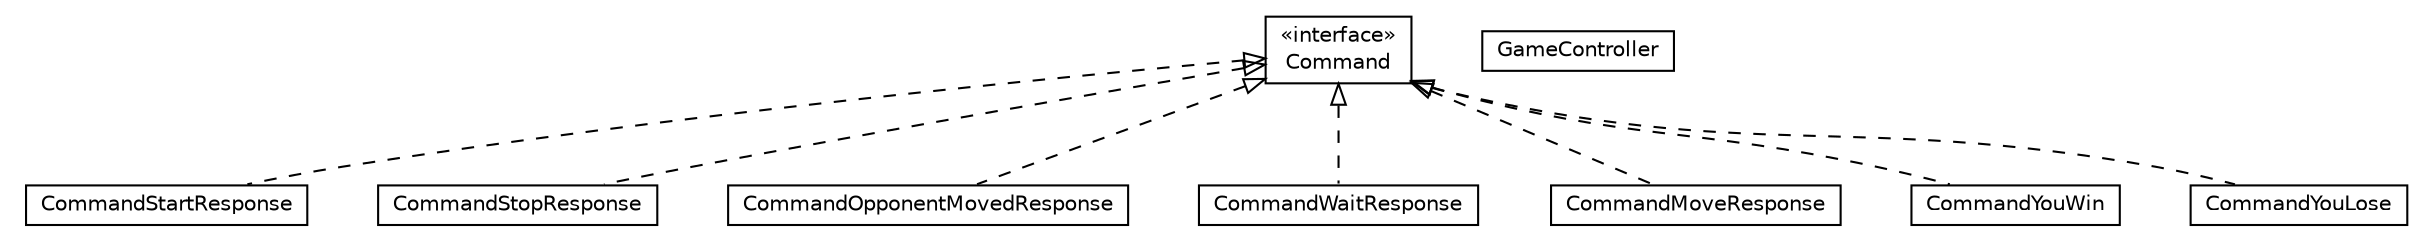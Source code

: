 #!/usr/local/bin/dot
#
# Class diagram 
# Generated by UMLGraph version 5.1 (http://www.umlgraph.org/)
#

digraph G {
	edge [fontname="Helvetica",fontsize=10,labelfontname="Helvetica",labelfontsize=10];
	node [fontname="Helvetica",fontsize=10,shape=plaintext];
	nodesep=0.25;
	ranksep=0.5;
	// edu.proz.checkers.client.controller.Command
	c222 [label=<<table title="edu.proz.checkers.client.controller.Command" border="0" cellborder="1" cellspacing="0" cellpadding="2" port="p" href="./Command.html">
		<tr><td><table border="0" cellspacing="0" cellpadding="1">
<tr><td align="center" balign="center"> &#171;interface&#187; </td></tr>
<tr><td align="center" balign="center"> Command </td></tr>
		</table></td></tr>
		</table>>, fontname="Helvetica", fontcolor="black", fontsize=10.0];
	// edu.proz.checkers.client.controller.GameController
	c223 [label=<<table title="edu.proz.checkers.client.controller.GameController" border="0" cellborder="1" cellspacing="0" cellpadding="2" port="p" href="./GameController.html">
		<tr><td><table border="0" cellspacing="0" cellpadding="1">
<tr><td align="center" balign="center"> GameController </td></tr>
		</table></td></tr>
		</table>>, fontname="Helvetica", fontcolor="black", fontsize=10.0];
	// edu.proz.checkers.client.controller.GameController.CommandStartResponse
	c224 [label=<<table title="edu.proz.checkers.client.controller.GameController.CommandStartResponse" border="0" cellborder="1" cellspacing="0" cellpadding="2" port="p" href="./GameController.CommandStartResponse.html">
		<tr><td><table border="0" cellspacing="0" cellpadding="1">
<tr><td align="center" balign="center"> CommandStartResponse </td></tr>
		</table></td></tr>
		</table>>, fontname="Helvetica", fontcolor="black", fontsize=10.0];
	// edu.proz.checkers.client.controller.GameController.CommandStopResponse
	c225 [label=<<table title="edu.proz.checkers.client.controller.GameController.CommandStopResponse" border="0" cellborder="1" cellspacing="0" cellpadding="2" port="p" href="./GameController.CommandStopResponse.html">
		<tr><td><table border="0" cellspacing="0" cellpadding="1">
<tr><td align="center" balign="center"> CommandStopResponse </td></tr>
		</table></td></tr>
		</table>>, fontname="Helvetica", fontcolor="black", fontsize=10.0];
	// edu.proz.checkers.client.controller.GameController.CommandOpponentMovedResponse
	c226 [label=<<table title="edu.proz.checkers.client.controller.GameController.CommandOpponentMovedResponse" border="0" cellborder="1" cellspacing="0" cellpadding="2" port="p" href="./GameController.CommandOpponentMovedResponse.html">
		<tr><td><table border="0" cellspacing="0" cellpadding="1">
<tr><td align="center" balign="center"> CommandOpponentMovedResponse </td></tr>
		</table></td></tr>
		</table>>, fontname="Helvetica", fontcolor="black", fontsize=10.0];
	// edu.proz.checkers.client.controller.GameController.CommandWaitResponse
	c227 [label=<<table title="edu.proz.checkers.client.controller.GameController.CommandWaitResponse" border="0" cellborder="1" cellspacing="0" cellpadding="2" port="p" href="./GameController.CommandWaitResponse.html">
		<tr><td><table border="0" cellspacing="0" cellpadding="1">
<tr><td align="center" balign="center"> CommandWaitResponse </td></tr>
		</table></td></tr>
		</table>>, fontname="Helvetica", fontcolor="black", fontsize=10.0];
	// edu.proz.checkers.client.controller.GameController.CommandMoveResponse
	c228 [label=<<table title="edu.proz.checkers.client.controller.GameController.CommandMoveResponse" border="0" cellborder="1" cellspacing="0" cellpadding="2" port="p" href="./GameController.CommandMoveResponse.html">
		<tr><td><table border="0" cellspacing="0" cellpadding="1">
<tr><td align="center" balign="center"> CommandMoveResponse </td></tr>
		</table></td></tr>
		</table>>, fontname="Helvetica", fontcolor="black", fontsize=10.0];
	// edu.proz.checkers.client.controller.GameController.CommandYouWin
	c229 [label=<<table title="edu.proz.checkers.client.controller.GameController.CommandYouWin" border="0" cellborder="1" cellspacing="0" cellpadding="2" port="p" href="./GameController.CommandYouWin.html">
		<tr><td><table border="0" cellspacing="0" cellpadding="1">
<tr><td align="center" balign="center"> CommandYouWin </td></tr>
		</table></td></tr>
		</table>>, fontname="Helvetica", fontcolor="black", fontsize=10.0];
	// edu.proz.checkers.client.controller.GameController.CommandYouLose
	c230 [label=<<table title="edu.proz.checkers.client.controller.GameController.CommandYouLose" border="0" cellborder="1" cellspacing="0" cellpadding="2" port="p" href="./GameController.CommandYouLose.html">
		<tr><td><table border="0" cellspacing="0" cellpadding="1">
<tr><td align="center" balign="center"> CommandYouLose </td></tr>
		</table></td></tr>
		</table>>, fontname="Helvetica", fontcolor="black", fontsize=10.0];
	//edu.proz.checkers.client.controller.GameController.CommandStartResponse implements edu.proz.checkers.client.controller.Command
	c222:p -> c224:p [dir=back,arrowtail=empty,style=dashed];
	//edu.proz.checkers.client.controller.GameController.CommandStopResponse implements edu.proz.checkers.client.controller.Command
	c222:p -> c225:p [dir=back,arrowtail=empty,style=dashed];
	//edu.proz.checkers.client.controller.GameController.CommandOpponentMovedResponse implements edu.proz.checkers.client.controller.Command
	c222:p -> c226:p [dir=back,arrowtail=empty,style=dashed];
	//edu.proz.checkers.client.controller.GameController.CommandWaitResponse implements edu.proz.checkers.client.controller.Command
	c222:p -> c227:p [dir=back,arrowtail=empty,style=dashed];
	//edu.proz.checkers.client.controller.GameController.CommandMoveResponse implements edu.proz.checkers.client.controller.Command
	c222:p -> c228:p [dir=back,arrowtail=empty,style=dashed];
	//edu.proz.checkers.client.controller.GameController.CommandYouWin implements edu.proz.checkers.client.controller.Command
	c222:p -> c229:p [dir=back,arrowtail=empty,style=dashed];
	//edu.proz.checkers.client.controller.GameController.CommandYouLose implements edu.proz.checkers.client.controller.Command
	c222:p -> c230:p [dir=back,arrowtail=empty,style=dashed];
}

